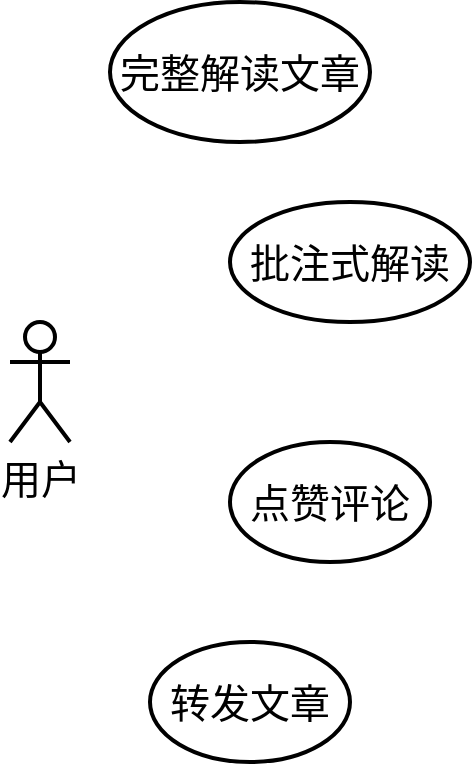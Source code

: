 <mxfile version="24.1.0" type="github">
  <diagram name="Page-1" id="c4acf3e9-155e-7222-9cf6-157b1a14988f">
    <mxGraphModel dx="946" dy="673" grid="1" gridSize="10" guides="1" tooltips="1" connect="1" arrows="1" fold="1" page="1" pageScale="1" pageWidth="850" pageHeight="1100" background="none" math="0" shadow="0">
      <root>
        <mxCell id="0" />
        <mxCell id="1" parent="0" />
        <mxCell id="JXgL-n5sHx42IAbP0t7--1" value="用户" style="shape=umlActor;verticalLabelPosition=bottom;verticalAlign=top;html=1;outlineConnect=0;strokeWidth=2;fontSize=20;" vertex="1" parent="1">
          <mxGeometry x="410" y="320" width="30" height="60" as="geometry" />
        </mxCell>
        <mxCell id="JXgL-n5sHx42IAbP0t7--5" value="完整解读文章" style="ellipse;whiteSpace=wrap;html=1;strokeWidth=2;fontSize=20;" vertex="1" parent="1">
          <mxGeometry x="460" y="160" width="130" height="70" as="geometry" />
        </mxCell>
        <mxCell id="JXgL-n5sHx42IAbP0t7--6" value="批注式解读" style="ellipse;whiteSpace=wrap;html=1;strokeWidth=2;fontSize=20;" vertex="1" parent="1">
          <mxGeometry x="520" y="260" width="120" height="60" as="geometry" />
        </mxCell>
        <mxCell id="JXgL-n5sHx42IAbP0t7--7" value="点赞评论" style="ellipse;whiteSpace=wrap;html=1;strokeWidth=2;fontSize=20;" vertex="1" parent="1">
          <mxGeometry x="520" y="380" width="100" height="60" as="geometry" />
        </mxCell>
        <mxCell id="JXgL-n5sHx42IAbP0t7--8" value="转发文章" style="ellipse;whiteSpace=wrap;html=1;strokeWidth=2;fontSize=20;" vertex="1" parent="1">
          <mxGeometry x="480" y="480" width="100" height="60" as="geometry" />
        </mxCell>
      </root>
    </mxGraphModel>
  </diagram>
</mxfile>
